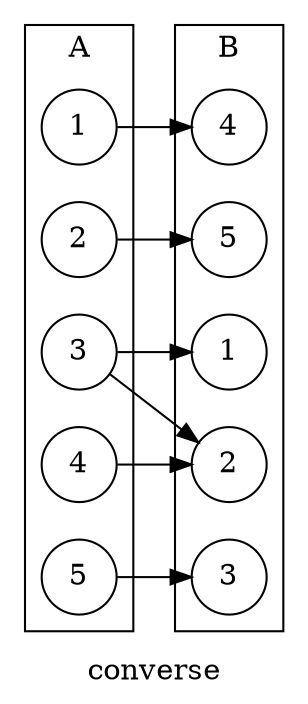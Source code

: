 digraph graph_06 {
	node [shape=circle]
	 label="converse"
	 rankdir=LR;
	subgraph cluster_dom {
		node [shape=circle]
		 label="A"
		1
		2
		3
		4
		5
	}
	subgraph cluster_rng {
		node [shape=circle]
		 label="B"
		"1R" [label=1]
		"2R" [label=2]
		"3R" [label=3]
		"4R" [label=4]
		"5R" [label=5]
	}
	3 -> "1R"
	1 -> "4R"
	4 -> "2R"
	5 -> "3R"
	3 -> "2R"
	2 -> "5R"
}
